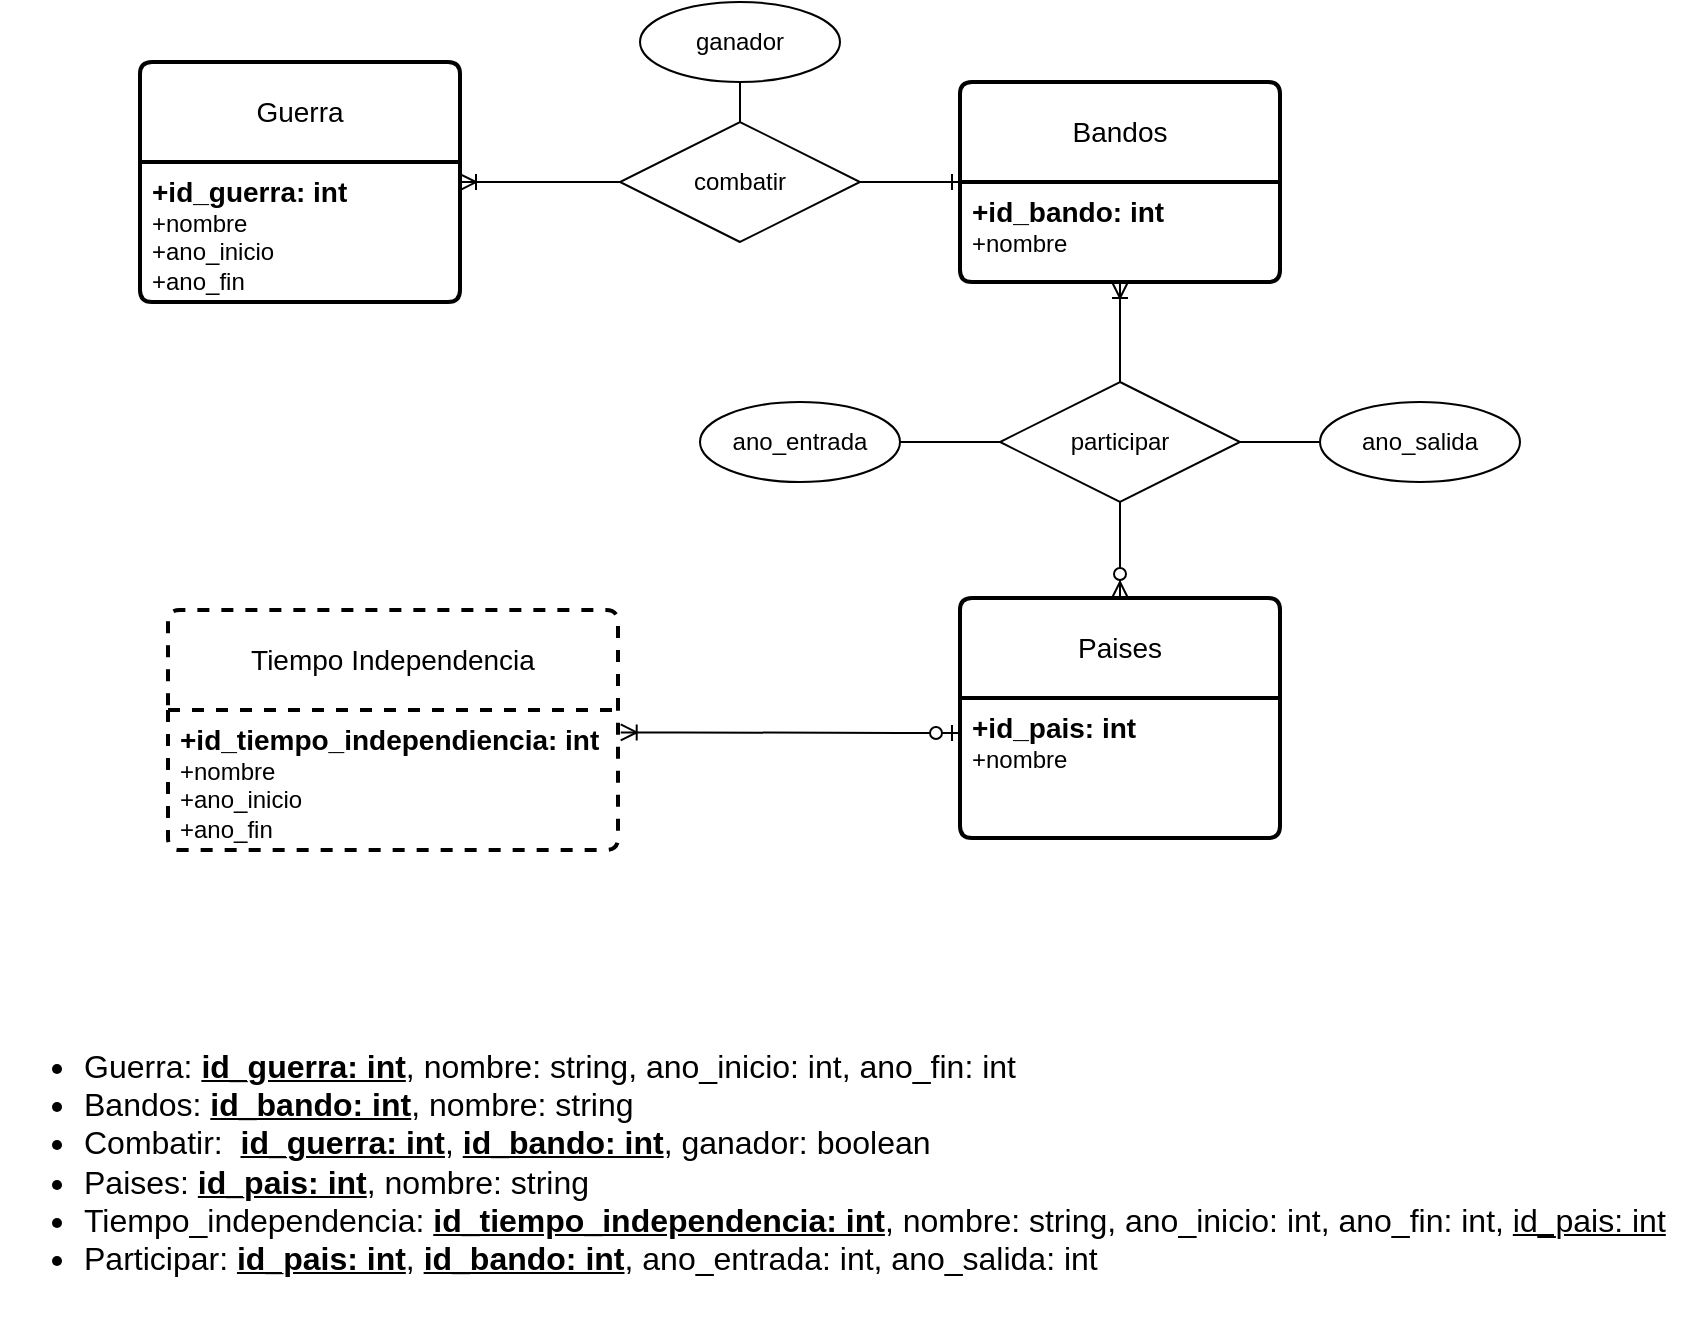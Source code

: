 <mxfile version="22.0.4" type="github">
  <diagram id="R2lEEEUBdFMjLlhIrx00" name="Page-1">
    <mxGraphModel dx="1050" dy="574" grid="1" gridSize="10" guides="1" tooltips="1" connect="1" arrows="1" fold="1" page="1" pageScale="1" pageWidth="850" pageHeight="1100" math="0" shadow="0" extFonts="Permanent Marker^https://fonts.googleapis.com/css?family=Permanent+Marker">
      <root>
        <mxCell id="0" />
        <mxCell id="1" parent="0" />
        <mxCell id="D_UX2HeST65DxHSwB_3Y-1" value="Guerra" style="swimlane;childLayout=stackLayout;horizontal=1;startSize=50;horizontalStack=0;rounded=1;fontSize=14;fontStyle=0;strokeWidth=2;resizeParent=0;resizeLast=1;shadow=0;dashed=0;align=center;arcSize=4;whiteSpace=wrap;html=1;" parent="1" vertex="1">
          <mxGeometry x="70" y="60" width="160" height="120" as="geometry" />
        </mxCell>
        <mxCell id="D_UX2HeST65DxHSwB_3Y-2" value="&lt;font style=&quot;font-size: 14px;&quot;&gt;&lt;b&gt;+id_guerra: int&lt;/b&gt;&lt;/font&gt;&lt;br&gt;+nombre&lt;br&gt;+ano_inicio&lt;br&gt;+ano_fin" style="align=left;strokeColor=none;fillColor=none;spacingLeft=4;fontSize=12;verticalAlign=top;resizable=0;rotatable=0;part=1;html=1;" parent="D_UX2HeST65DxHSwB_3Y-1" vertex="1">
          <mxGeometry y="50" width="160" height="70" as="geometry" />
        </mxCell>
        <mxCell id="D_UX2HeST65DxHSwB_3Y-3" value="Bandos" style="swimlane;childLayout=stackLayout;horizontal=1;startSize=50;horizontalStack=0;rounded=1;fontSize=14;fontStyle=0;strokeWidth=2;resizeParent=0;resizeLast=1;shadow=0;dashed=0;align=center;arcSize=4;whiteSpace=wrap;html=1;" parent="1" vertex="1">
          <mxGeometry x="480" y="70" width="160" height="100" as="geometry" />
        </mxCell>
        <mxCell id="D_UX2HeST65DxHSwB_3Y-4" value="&lt;font style=&quot;font-size: 14px;&quot;&gt;&lt;b&gt;+id_bando: int&lt;br&gt;&lt;/b&gt;&lt;/font&gt;+nombre" style="align=left;strokeColor=none;fillColor=none;spacingLeft=4;fontSize=12;verticalAlign=top;resizable=0;rotatable=0;part=1;html=1;" parent="D_UX2HeST65DxHSwB_3Y-3" vertex="1">
          <mxGeometry y="50" width="160" height="50" as="geometry" />
        </mxCell>
        <mxCell id="cqBlWcfenatslmYMYorg-1" value="Paises" style="swimlane;childLayout=stackLayout;horizontal=1;startSize=50;horizontalStack=0;rounded=1;fontSize=14;fontStyle=0;strokeWidth=2;resizeParent=0;resizeLast=1;shadow=0;dashed=0;align=center;arcSize=4;whiteSpace=wrap;html=1;" parent="1" vertex="1">
          <mxGeometry x="480" y="328" width="160" height="120" as="geometry" />
        </mxCell>
        <mxCell id="cqBlWcfenatslmYMYorg-2" value="&lt;font style=&quot;font-size: 14px;&quot;&gt;&lt;b&gt;+id_pais: int&lt;/b&gt;&lt;/font&gt;&lt;br&gt;+nombre" style="align=left;strokeColor=none;fillColor=none;spacingLeft=4;fontSize=12;verticalAlign=top;resizable=0;rotatable=0;part=1;html=1;" parent="cqBlWcfenatslmYMYorg-1" vertex="1">
          <mxGeometry y="50" width="160" height="70" as="geometry" />
        </mxCell>
        <mxCell id="cqBlWcfenatslmYMYorg-3" value="Tiempo Independencia" style="swimlane;childLayout=stackLayout;horizontal=1;startSize=50;horizontalStack=0;rounded=1;fontSize=14;fontStyle=0;strokeWidth=2;resizeParent=0;resizeLast=1;shadow=0;dashed=1;align=center;arcSize=4;whiteSpace=wrap;html=1;" parent="1" vertex="1">
          <mxGeometry x="84" y="334" width="225" height="120" as="geometry" />
        </mxCell>
        <mxCell id="cqBlWcfenatslmYMYorg-4" value="&lt;font style=&quot;font-size: 14px;&quot;&gt;&lt;b&gt;+id_tiempo_independiencia: int&lt;/b&gt;&lt;/font&gt;&lt;br&gt;+nombre&lt;br&gt;+ano_inicio&lt;br&gt;+ano_fin" style="align=left;strokeColor=none;fillColor=none;spacingLeft=4;fontSize=12;verticalAlign=top;resizable=0;rotatable=0;part=1;html=1;" parent="cqBlWcfenatslmYMYorg-3" vertex="1">
          <mxGeometry y="50" width="225" height="70" as="geometry" />
        </mxCell>
        <mxCell id="Xajec5MU3PWTGprrkWOd-1" value="participar" style="shape=rhombus;perimeter=rhombusPerimeter;whiteSpace=wrap;html=1;align=center;" parent="1" vertex="1">
          <mxGeometry x="500" y="220" width="120" height="60" as="geometry" />
        </mxCell>
        <mxCell id="Xajec5MU3PWTGprrkWOd-2" value="combatir" style="shape=rhombus;perimeter=rhombusPerimeter;whiteSpace=wrap;html=1;align=center;direction=west;" parent="1" vertex="1">
          <mxGeometry x="310" y="90" width="120" height="60" as="geometry" />
        </mxCell>
        <mxCell id="Xajec5MU3PWTGprrkWOd-6" value="" style="fontSize=12;html=1;endArrow=ERoneToMany;rounded=0;exitX=0.5;exitY=0;exitDx=0;exitDy=0;entryX=0.5;entryY=1;entryDx=0;entryDy=0;" parent="1" source="Xajec5MU3PWTGprrkWOd-1" target="D_UX2HeST65DxHSwB_3Y-4" edge="1">
          <mxGeometry width="100" height="100" relative="1" as="geometry">
            <mxPoint x="580" y="280" as="sourcePoint" />
            <mxPoint x="560" y="190" as="targetPoint" />
          </mxGeometry>
        </mxCell>
        <mxCell id="Xajec5MU3PWTGprrkWOd-7" value="" style="fontSize=12;html=1;endArrow=ERzeroToMany;endFill=1;rounded=0;exitX=0.5;exitY=1;exitDx=0;exitDy=0;entryX=0.5;entryY=0;entryDx=0;entryDy=0;" parent="1" source="Xajec5MU3PWTGprrkWOd-1" target="cqBlWcfenatslmYMYorg-1" edge="1">
          <mxGeometry width="100" height="100" relative="1" as="geometry">
            <mxPoint x="660" y="280" as="sourcePoint" />
            <mxPoint x="640" y="340" as="targetPoint" />
          </mxGeometry>
        </mxCell>
        <mxCell id="Xajec5MU3PWTGprrkWOd-8" value="" style="edgeStyle=entityRelationEdgeStyle;fontSize=12;html=1;endArrow=ERoneToMany;rounded=0;entryX=1;entryY=0.143;entryDx=0;entryDy=0;entryPerimeter=0;exitX=1;exitY=0.5;exitDx=0;exitDy=0;" parent="1" source="Xajec5MU3PWTGprrkWOd-2" target="D_UX2HeST65DxHSwB_3Y-2" edge="1">
          <mxGeometry width="100" height="100" relative="1" as="geometry">
            <mxPoint x="300" y="160" as="sourcePoint" />
            <mxPoint x="350" y="90" as="targetPoint" />
          </mxGeometry>
        </mxCell>
        <mxCell id="Xajec5MU3PWTGprrkWOd-11" value="ano_entrada" style="ellipse;whiteSpace=wrap;html=1;align=center;" parent="1" vertex="1">
          <mxGeometry x="350" y="230" width="100" height="40" as="geometry" />
        </mxCell>
        <mxCell id="Xajec5MU3PWTGprrkWOd-12" value="ano_salida" style="ellipse;whiteSpace=wrap;html=1;align=center;" parent="1" vertex="1">
          <mxGeometry x="660" y="230" width="100" height="40" as="geometry" />
        </mxCell>
        <mxCell id="Xajec5MU3PWTGprrkWOd-13" value="" style="endArrow=none;html=1;rounded=0;exitX=1;exitY=0.5;exitDx=0;exitDy=0;entryX=0;entryY=0.5;entryDx=0;entryDy=0;" parent="1" source="Xajec5MU3PWTGprrkWOd-11" target="Xajec5MU3PWTGprrkWOd-1" edge="1">
          <mxGeometry relative="1" as="geometry">
            <mxPoint x="200" y="250" as="sourcePoint" />
            <mxPoint x="360" y="250" as="targetPoint" />
          </mxGeometry>
        </mxCell>
        <mxCell id="Xajec5MU3PWTGprrkWOd-14" value="" style="endArrow=none;html=1;rounded=0;exitX=1;exitY=0.5;exitDx=0;exitDy=0;entryX=0;entryY=0.5;entryDx=0;entryDy=0;" parent="1" source="Xajec5MU3PWTGprrkWOd-1" target="Xajec5MU3PWTGprrkWOd-12" edge="1">
          <mxGeometry relative="1" as="geometry">
            <mxPoint x="130" y="250" as="sourcePoint" />
            <mxPoint x="180" y="260" as="targetPoint" />
          </mxGeometry>
        </mxCell>
        <mxCell id="fxStD0cacQ4yPIc3Y9WW-1" value="" style="edgeStyle=entityRelationEdgeStyle;fontSize=12;html=1;endArrow=ERone;endFill=1;rounded=0;entryX=0;entryY=0;entryDx=0;entryDy=0;exitX=0;exitY=0.5;exitDx=0;exitDy=0;" edge="1" parent="1" source="Xajec5MU3PWTGprrkWOd-2" target="D_UX2HeST65DxHSwB_3Y-4">
          <mxGeometry width="100" height="100" relative="1" as="geometry">
            <mxPoint x="230" y="330" as="sourcePoint" />
            <mxPoint x="330" y="230" as="targetPoint" />
          </mxGeometry>
        </mxCell>
        <mxCell id="fxStD0cacQ4yPIc3Y9WW-6" value="" style="edgeStyle=entityRelationEdgeStyle;fontSize=12;html=1;endArrow=ERoneToMany;startArrow=ERzeroToOne;rounded=0;entryX=1.006;entryY=0.16;entryDx=0;entryDy=0;entryPerimeter=0;exitX=0;exitY=0.25;exitDx=0;exitDy=0;" edge="1" parent="1" source="cqBlWcfenatslmYMYorg-2" target="cqBlWcfenatslmYMYorg-4">
          <mxGeometry width="100" height="100" relative="1" as="geometry">
            <mxPoint x="310" y="570" as="sourcePoint" />
            <mxPoint x="410" y="470" as="targetPoint" />
          </mxGeometry>
        </mxCell>
        <mxCell id="fxStD0cacQ4yPIc3Y9WW-7" value="&lt;ul style=&quot;font-size: 16px;&quot;&gt;&lt;li&gt;Guerra: &lt;u style=&quot;font-weight: bold;&quot;&gt;id_guerra: int&lt;/u&gt;, nombre: string, ano_inicio: int, ano_fin: int&lt;/li&gt;&lt;li&gt;Bandos: &lt;u style=&quot;font-weight: bold;&quot;&gt;id_bando: int&lt;/u&gt;, nombre: string&lt;/li&gt;&lt;li&gt;Combatir:&amp;nbsp;&amp;nbsp;&lt;u style=&quot;border-color: var(--border-color); font-weight: bold;&quot;&gt;id_guerra: int&lt;/u&gt;&lt;span style=&quot;border-color: var(--border-color);&quot;&gt;, &lt;/span&gt;&lt;u style=&quot;border-color: var(--border-color); font-weight: bold;&quot;&gt;id_bando: int&lt;/u&gt;&lt;span style=&quot;border-color: var(--border-color);&quot;&gt;,&lt;/span&gt;&lt;span style=&quot;border-color: var(--border-color);&quot;&gt; ganador: boolean&lt;/span&gt;&lt;/li&gt;&lt;li&gt;Paises:&amp;nbsp;&lt;u style=&quot;border-color: var(--border-color); font-weight: bold;&quot;&gt;id_pais: int&lt;/u&gt;, nombre: string&lt;/li&gt;&lt;li style=&quot;border-color: var(--border-color);&quot;&gt;Tiempo_independencia:&amp;nbsp;&lt;u style=&quot;border-color: var(--border-color); font-weight: bold;&quot;&gt;id_tiempo_independencia: int&lt;/u&gt;, nombre: string, ano_inicio: int, ano_fin: int,&amp;nbsp;&lt;span style=&quot;border-color: var(--border-color);&quot;&gt;&lt;u style=&quot;&quot;&gt;id_pais: int&lt;/u&gt;&lt;/span&gt;&lt;/li&gt;&lt;li&gt;Participar:&amp;nbsp;&lt;u style=&quot;border-color: var(--border-color); font-weight: bold;&quot;&gt;id_pais: int&lt;/u&gt;,&amp;nbsp;&lt;u style=&quot;border-color: var(--border-color); font-weight: bold;&quot;&gt;id_bando: int&lt;/u&gt;, ano_entrada: int, ano_salida: int&amp;nbsp;&lt;/li&gt;&lt;/ul&gt;" style="text;strokeColor=none;fillColor=none;html=1;whiteSpace=wrap;verticalAlign=middle;overflow=hidden;" vertex="1" parent="1">
          <mxGeometry y="530" width="850" height="160" as="geometry" />
        </mxCell>
        <mxCell id="fxStD0cacQ4yPIc3Y9WW-8" value="ganador" style="ellipse;whiteSpace=wrap;html=1;align=center;" vertex="1" parent="1">
          <mxGeometry x="320" y="30" width="100" height="40" as="geometry" />
        </mxCell>
        <mxCell id="fxStD0cacQ4yPIc3Y9WW-9" value="" style="endArrow=none;html=1;rounded=0;exitX=0.5;exitY=1;exitDx=0;exitDy=0;entryX=0.5;entryY=1;entryDx=0;entryDy=0;" edge="1" parent="1" source="fxStD0cacQ4yPIc3Y9WW-8" target="Xajec5MU3PWTGprrkWOd-2">
          <mxGeometry relative="1" as="geometry">
            <mxPoint x="170" y="50" as="sourcePoint" />
            <mxPoint x="470" y="50" as="targetPoint" />
          </mxGeometry>
        </mxCell>
      </root>
    </mxGraphModel>
  </diagram>
</mxfile>
